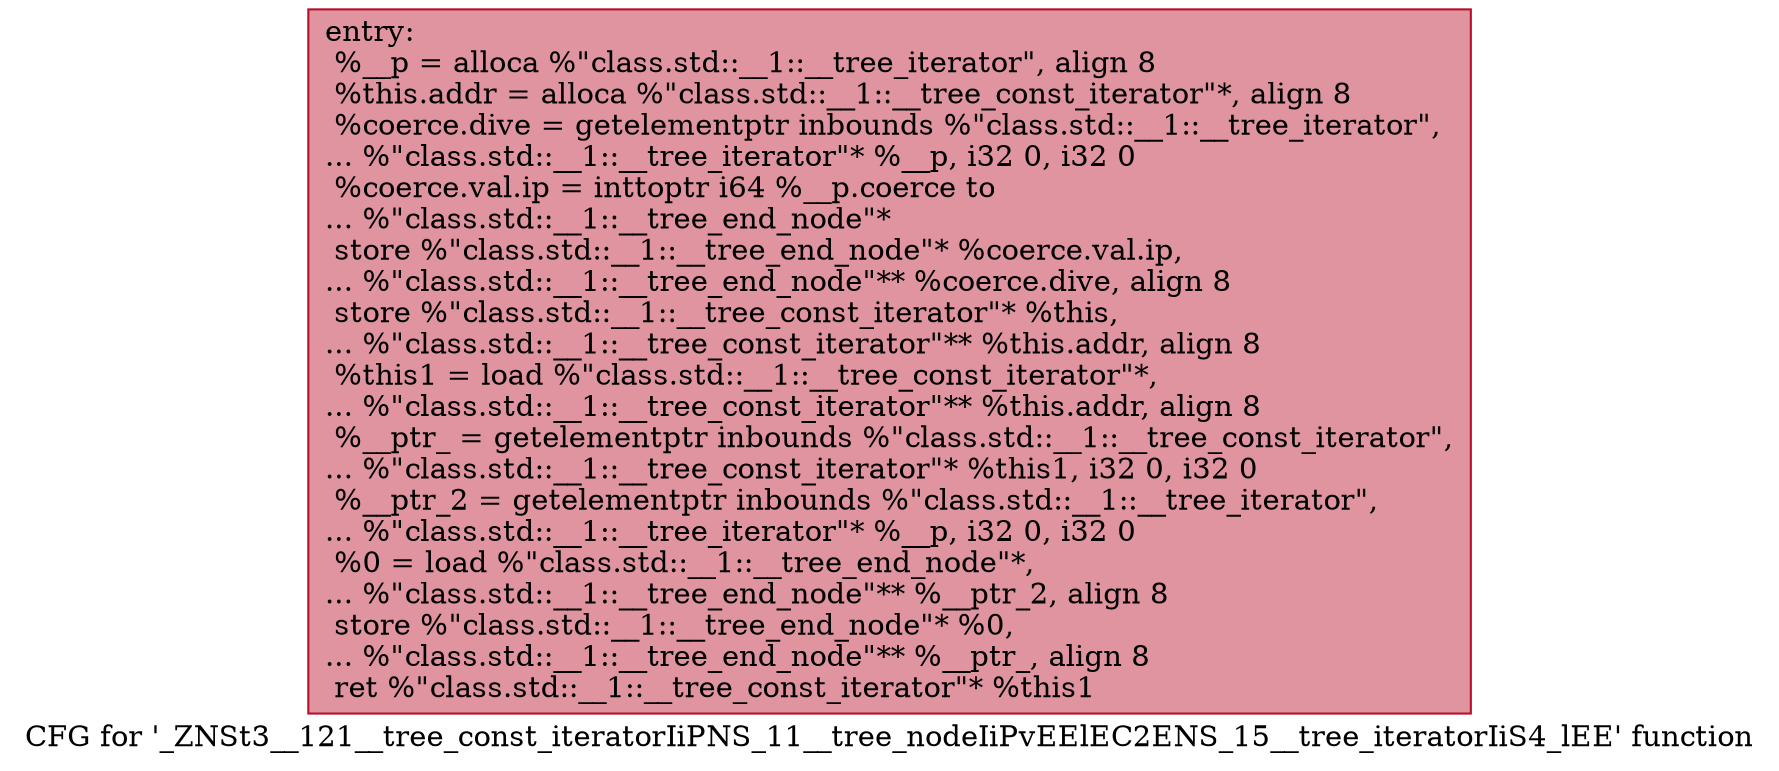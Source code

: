 digraph "CFG for '_ZNSt3__121__tree_const_iteratorIiPNS_11__tree_nodeIiPvEElEC2ENS_15__tree_iteratorIiS4_lEE' function" {
	label="CFG for '_ZNSt3__121__tree_const_iteratorIiPNS_11__tree_nodeIiPvEElEC2ENS_15__tree_iteratorIiS4_lEE' function";

	Node0x600002552740 [shape=record,color="#b70d28ff", style=filled, fillcolor="#b70d2870",label="{entry:\l  %__p = alloca %\"class.std::__1::__tree_iterator\", align 8\l  %this.addr = alloca %\"class.std::__1::__tree_const_iterator\"*, align 8\l  %coerce.dive = getelementptr inbounds %\"class.std::__1::__tree_iterator\",\l... %\"class.std::__1::__tree_iterator\"* %__p, i32 0, i32 0\l  %coerce.val.ip = inttoptr i64 %__p.coerce to\l... %\"class.std::__1::__tree_end_node\"*\l  store %\"class.std::__1::__tree_end_node\"* %coerce.val.ip,\l... %\"class.std::__1::__tree_end_node\"** %coerce.dive, align 8\l  store %\"class.std::__1::__tree_const_iterator\"* %this,\l... %\"class.std::__1::__tree_const_iterator\"** %this.addr, align 8\l  %this1 = load %\"class.std::__1::__tree_const_iterator\"*,\l... %\"class.std::__1::__tree_const_iterator\"** %this.addr, align 8\l  %__ptr_ = getelementptr inbounds %\"class.std::__1::__tree_const_iterator\",\l... %\"class.std::__1::__tree_const_iterator\"* %this1, i32 0, i32 0\l  %__ptr_2 = getelementptr inbounds %\"class.std::__1::__tree_iterator\",\l... %\"class.std::__1::__tree_iterator\"* %__p, i32 0, i32 0\l  %0 = load %\"class.std::__1::__tree_end_node\"*,\l... %\"class.std::__1::__tree_end_node\"** %__ptr_2, align 8\l  store %\"class.std::__1::__tree_end_node\"* %0,\l... %\"class.std::__1::__tree_end_node\"** %__ptr_, align 8\l  ret %\"class.std::__1::__tree_const_iterator\"* %this1\l}"];
}
